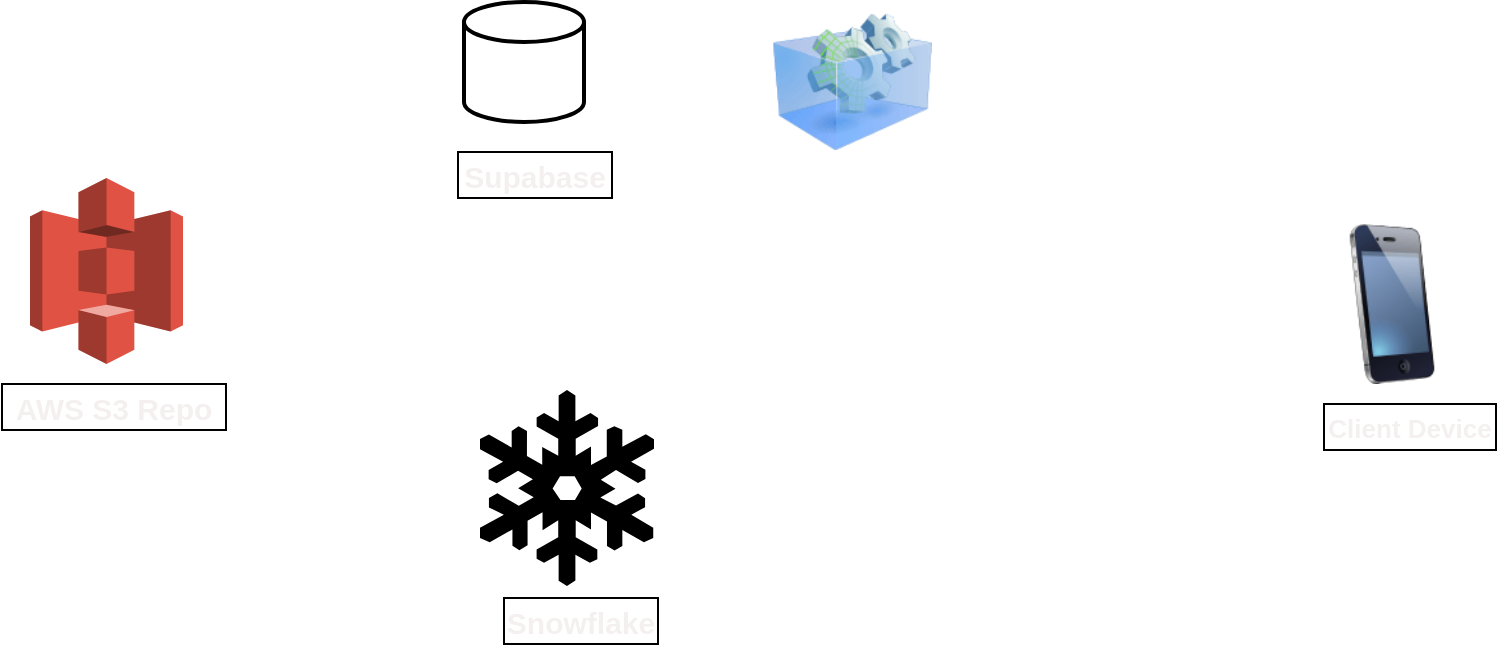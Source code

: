 <mxfile>
    <diagram id="UGzyJg7uymgrEgvPrphl" name="Page-1">
        <mxGraphModel dx="699" dy="446" grid="0" gridSize="10" guides="1" tooltips="1" connect="1" arrows="1" fold="1" page="1" pageScale="1" pageWidth="850" pageHeight="1100" math="0" shadow="0">
            <root>
                <mxCell id="0"/>
                <mxCell id="1" parent="0"/>
                <mxCell id="3" value="" style="strokeWidth=2;html=1;shape=mxgraph.flowchart.database;whiteSpace=wrap;" parent="1" vertex="1">
                    <mxGeometry x="291" y="41" width="60" height="60" as="geometry"/>
                </mxCell>
                <mxCell id="4" value="&lt;b&gt;&lt;font color=&quot;#f5f0f0&quot; style=&quot;font-size: 15px;&quot;&gt;Supabase&lt;/font&gt;&lt;/b&gt;" style="rounded=0;whiteSpace=wrap;html=1;" parent="1" vertex="1">
                    <mxGeometry x="288" y="116" width="77" height="23" as="geometry"/>
                </mxCell>
                <mxCell id="5" value="" style="outlineConnect=0;dashed=0;verticalLabelPosition=bottom;verticalAlign=top;align=center;html=1;shape=mxgraph.aws3.s3;fillColor=#E05243;gradientColor=none;fontSize=15;fontColor=#f5f0f0;" parent="1" vertex="1">
                    <mxGeometry x="74" y="129" width="76.5" height="93" as="geometry"/>
                </mxCell>
                <mxCell id="6" value="&lt;b&gt;&lt;font color=&quot;#f5f0f0&quot; style=&quot;font-size: 15px;&quot;&gt;AWS S3 Repo&lt;/font&gt;&lt;/b&gt;" style="rounded=0;whiteSpace=wrap;html=1;" parent="1" vertex="1">
                    <mxGeometry x="60" y="232" width="112" height="23" as="geometry"/>
                </mxCell>
                <mxCell id="7" value="" style="image;html=1;image=img/lib/clip_art/telecommunication/iPhone_128x128.png;fontSize=15;fontColor=#f5f0f0;" parent="1" vertex="1">
                    <mxGeometry x="715" y="152" width="80" height="80" as="geometry"/>
                </mxCell>
                <mxCell id="8" value="&lt;font size=&quot;1&quot; color=&quot;#f5f0f0&quot;&gt;&lt;b style=&quot;font-size: 13px;&quot;&gt;Client Device&lt;/b&gt;&lt;/font&gt;" style="rounded=0;whiteSpace=wrap;html=1;" parent="1" vertex="1">
                    <mxGeometry x="721" y="242" width="86" height="23" as="geometry"/>
                </mxCell>
                <mxCell id="9" value="" style="image;html=1;image=img/lib/clip_art/computers/Virtual_Application_128x128.png;fontSize=13;fontColor=#f5f0f0;" parent="1" vertex="1">
                    <mxGeometry x="445" y="41" width="80" height="80" as="geometry"/>
                </mxCell>
                <mxCell id="10" value="" style="shape=mxgraph.signs.nature.snowflake;html=1;pointerEvents=1;fillColor=#000000;strokeColor=none;verticalLabelPosition=bottom;verticalAlign=top;align=center;" vertex="1" parent="1">
                    <mxGeometry x="299" y="235" width="87" height="98" as="geometry"/>
                </mxCell>
                <mxCell id="11" value="&lt;b&gt;&lt;font color=&quot;#f5f0f0&quot; style=&quot;font-size: 15px;&quot;&gt;Snowflake&lt;/font&gt;&lt;/b&gt;" style="rounded=0;whiteSpace=wrap;html=1;" vertex="1" parent="1">
                    <mxGeometry x="311" y="339" width="77" height="23" as="geometry"/>
                </mxCell>
            </root>
        </mxGraphModel>
    </diagram>
</mxfile>